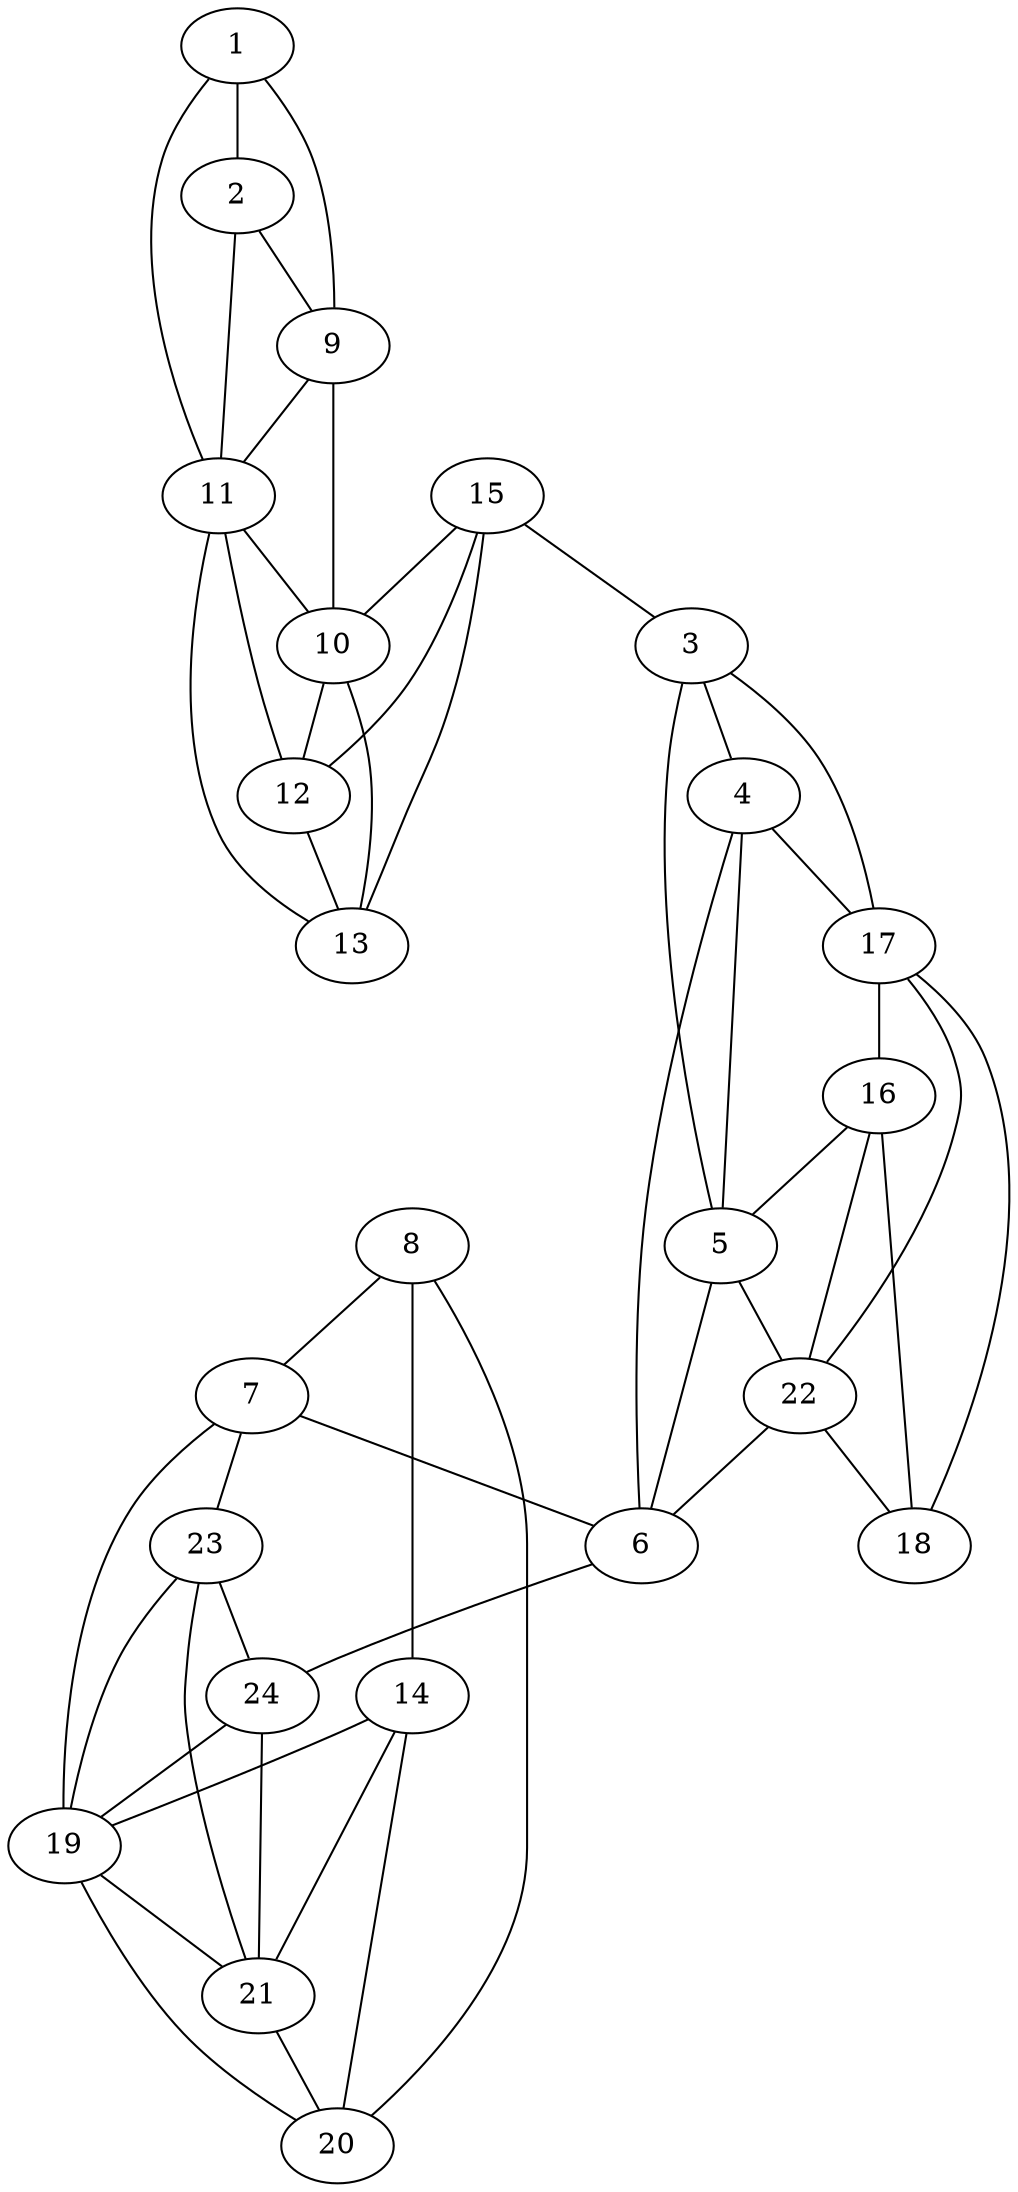 graph pdb1ksk {
	1	 [aaLength=10,
		sequence=HXRLDKFIAQ,
		type=0];
	2	 [aaLength=11,
		sequence=LGVSRAIAGRE,
		type=0];
	1 -- 2	 [distance0="13.53946",
		frequency=1,
		type0=1];
	11	 [aaLength=2,
		sequence=VD,
		type=1];
	1 -- 11	 [distance0="47.83786",
		frequency=1,
		type0=3];
	9	 [aaLength=2,
		sequence=GS,
		type=1];
	1 -- 9	 [distance0="38.09805",
		frequency=1,
		type0=2];
	2 -- 11	 [distance0="47.84481",
		distance1="7.0",
		frequency=2,
		type0=3,
		type1=4];
	2 -- 9	 [distance0="46.1966",
		frequency=1,
		type0=2];
	3	 [aaLength=6,
		sequence=DHPTVL,
		type=0];
	4	 [aaLength=5,
		sequence=DEPVA,
		type=0];
	3 -- 4	 [distance0="10.85633",
		distance1="3.0",
		frequency=2,
		type0=1,
		type1=4];
	5	 [aaLength=10,
		sequence=XTDDGQWSHR,
		type=0];
	3 -- 5	 [distance0="32.1502",
		frequency=1,
		type0=2];
	17	 [aaLength=2,
		sequence=WK,
		type=1];
	3 -- 17	 [distance0="41.88176",
		frequency=1,
		type0=3];
	4 -- 17	 [distance0="34.27257",
		distance1="0.0",
		frequency=2,
		type0=3,
		type1=5];
	5 -- 4	 [distance0="24.67836",
		frequency=1,
		type0=1];
	22	 [aaLength=7,
		sequence=HCEKTYL,
		type=1];
	5 -- 22	 [distance0="6.0",
		frequency=1,
		type0=4];
	6	 [aaLength=9,
		sequence=VADDTAEQF,
		type=0];
	6 -- 4	 [distance0="64.76815",
		frequency=1,
		type0=3];
	6 -- 5	 [distance0="42.38752",
		frequency=1,
		type0=1];
	24	 [aaLength=6,
		sequence=KPAVLE,
		type=1];
	6 -- 24	 [distance0="13.0",
		frequency=1,
		type0=4];
	7	 [aaLength=10,
		sequence=GRYHQVKRXF,
		type=0];
	7 -- 6	 [distance0="42.44017",
		frequency=1,
		type0=1];
	19	 [aaLength=9,
		sequence=GNHVVELHR,
		type=1];
	7 -- 19	 [distance0="3.0",
		frequency=1,
		type0=4];
	23	 [aaLength=6,
		sequence=TPTQVR,
		type=1];
	7 -- 23	 [distance0="58.02867",
		frequency=1,
		type0=3];
	8	 [aaLength=6,
		sequence=RPLTEE,
		type=0];
	8 -- 7	 [distance0="51.59135",
		frequency=1,
		type0=1];
	14	 [aaLength=3,
		sequence=PGE,
		type=1];
	8 -- 14	 [distance0="55.07806",
		frequency=1,
		type0=2];
	20	 [aaLength=2,
		sequence=IG,
		type=1];
	8 -- 20	 [distance0="56.94377",
		frequency=1,
		type0=3];
	10	 [aaLength=2,
		sequence=AA,
		type=1];
	9 -- 10	 [distance0="39.0",
		frequency=1,
		type0=3];
	9 -- 11	 [distance0="31.0",
		frequency=1,
		type0=1];
	12	 [aaLength=3,
		sequence=EHD,
		type=1];
	10 -- 12	 [distance0="7.0",
		distance1="5.0",
		frequency=2,
		type0=1,
		type1=4];
	13	 [aaLength=3,
		sequence=YDG,
		type=1];
	10 -- 13	 [distance0="12.0",
		frequency=1,
		type0=3];
	11 -- 10	 [distance0="8.0",
		distance1="6.0",
		frequency=2,
		type0=1,
		type1=4];
	11 -- 12	 [distance0="15.0",
		frequency=1,
		type0=2];
	11 -- 13	 [distance0="20.0",
		frequency=1,
		type0=3];
	12 -- 13	 [distance0="5.0",
		distance1="2.0",
		frequency=2,
		type0=1,
		type1=4];
	14 -- 19	 [distance0="22.0",
		frequency=1,
		type0=2];
	14 -- 20	 [distance0="11.0",
		frequency=1,
		type0=1];
	21	 [aaLength=9,
		sequence=GNHVVELHR,
		type=1];
	14 -- 21	 [distance0="22.0",
		frequency=1,
		type0=3];
	15	 [aaLength=6,
		sequence=GPRYFX,
		type=1];
	15 -- 10	 [distance0="22.0",
		frequency=1,
		type0=3];
	15 -- 3	 [distance0="14.0",
		frequency=1,
		type0=4];
	15 -- 12	 [distance0="15.0",
		frequency=1,
		type0=2];
	15 -- 13	 [distance0="10.0",
		frequency=1,
		type0=1];
	16	 [aaLength=7,
		sequence=IDTTGLV,
		type=1];
	16 -- 5	 [distance0="1.0",
		frequency=1,
		type0=4];
	18	 [aaLength=7,
		sequence=IDTTGLV,
		type=1];
	16 -- 18	 [distance0="0.0",
		frequency=1,
		type0=1];
	17 -- 16	 [distance0="10.0",
		frequency=1,
		type0=1];
	17 -- 18	 [distance0="10.0",
		distance1="8.0",
		frequency=2,
		type0=2,
		type1=4];
	19 -- 20	 [distance0="11.0",
		frequency=1,
		type0=2];
	19 -- 21	 [distance0="0.0",
		distance1="0.0",
		frequency=2,
		type0=1,
		type1=5];
	21 -- 20	 [distance0="11.0",
		distance1="2.0",
		frequency=2,
		type0=2,
		type1=4];
	22 -- 6	 [distance0="6.0",
		frequency=1,
		type0=4];
	22 -- 16	 [distance0="24.0",
		frequency=1,
		type0=1];
	22 -- 17	 [distance0="34.0",
		frequency=1,
		type0=3];
	22 -- 18	 [distance0="24.0",
		frequency=1,
		type0=2];
	23 -- 19	 [distance0="24.0",
		frequency=1,
		type0=2];
	23 -- 21	 [distance0="24.0",
		frequency=1,
		type0=3];
	23 -- 24	 [distance0="8.0",
		frequency=1,
		type0=1];
	24 -- 19	 [distance0="32.0",
		frequency=1,
		type0=2];
	24 -- 21	 [distance0="32.0",
		frequency=1,
		type0=3];
}
